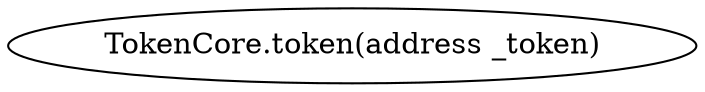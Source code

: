 digraph "" {
	graph [bb="0,0,284.87,36"];
	node [label="\N"];
	"TokenCore.token(address _token)"	 [height=0.5,
		pos="142.43,18",
		width=3.9565];
}
digraph "" {
	graph [bb="0,0,284.87,36"];
	node [label="\N"];
	"TokenCore.token(address _token)"	 [height=0.5,
		pos="142.43,18",
		width=3.9565];
}
digraph "" {
	graph [bb="0,0,284.87,36"];
	node [label="\N"];
	"TokenCore.token(address _token)"	 [height=0.5,
		pos="142.43,18",
		width=3.9565];
}
digraph "" {
	graph [bb="0,0,284.87,36"];
	node [label="\N"];
	"TokenCore.token(address _token)"	 [height=0.5,
		pos="142.43,18",
		width=3.9565];
}
digraph "" {
	graph [bb="0,0,284.87,36"];
	node [label="\N"];
	"TokenCore.token(address _token)"	 [height=0.5,
		pos="142.43,18",
		width=3.9565];
}
